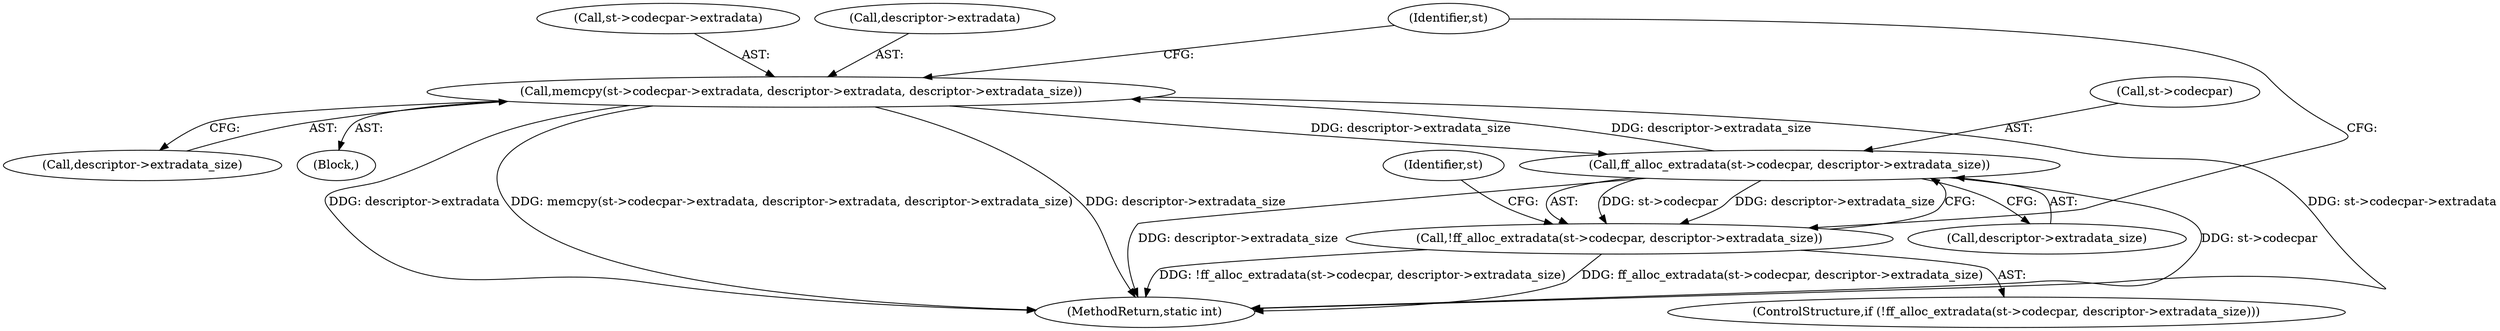 digraph "0_FFmpeg_bab0716c7f4793ec42e05a5aa7e80d82a0dd4e75@API" {
"1001911" [label="(Call,memcpy(st->codecpar->extradata, descriptor->extradata, descriptor->extradata_size))"];
"1001903" [label="(Call,ff_alloc_extradata(st->codecpar, descriptor->extradata_size))"];
"1001911" [label="(Call,memcpy(st->codecpar->extradata, descriptor->extradata, descriptor->extradata_size))"];
"1001902" [label="(Call,!ff_alloc_extradata(st->codecpar, descriptor->extradata_size))"];
"1001920" [label="(Call,descriptor->extradata_size)"];
"1001911" [label="(Call,memcpy(st->codecpar->extradata, descriptor->extradata, descriptor->extradata_size))"];
"1001914" [label="(Identifier,st)"];
"1001968" [label="(Identifier,st)"];
"1001903" [label="(Call,ff_alloc_extradata(st->codecpar, descriptor->extradata_size))"];
"1001910" [label="(Block,)"];
"1001901" [label="(ControlStructure,if (!ff_alloc_extradata(st->codecpar, descriptor->extradata_size)))"];
"1001902" [label="(Call,!ff_alloc_extradata(st->codecpar, descriptor->extradata_size))"];
"1001917" [label="(Call,descriptor->extradata)"];
"1001912" [label="(Call,st->codecpar->extradata)"];
"1001989" [label="(MethodReturn,static int)"];
"1001904" [label="(Call,st->codecpar)"];
"1001907" [label="(Call,descriptor->extradata_size)"];
"1001911" -> "1001910"  [label="AST: "];
"1001911" -> "1001920"  [label="CFG: "];
"1001912" -> "1001911"  [label="AST: "];
"1001917" -> "1001911"  [label="AST: "];
"1001920" -> "1001911"  [label="AST: "];
"1001968" -> "1001911"  [label="CFG: "];
"1001911" -> "1001989"  [label="DDG: memcpy(st->codecpar->extradata, descriptor->extradata, descriptor->extradata_size)"];
"1001911" -> "1001989"  [label="DDG: descriptor->extradata"];
"1001911" -> "1001989"  [label="DDG: descriptor->extradata_size"];
"1001911" -> "1001989"  [label="DDG: st->codecpar->extradata"];
"1001911" -> "1001903"  [label="DDG: descriptor->extradata_size"];
"1001903" -> "1001911"  [label="DDG: descriptor->extradata_size"];
"1001903" -> "1001902"  [label="AST: "];
"1001903" -> "1001907"  [label="CFG: "];
"1001904" -> "1001903"  [label="AST: "];
"1001907" -> "1001903"  [label="AST: "];
"1001902" -> "1001903"  [label="CFG: "];
"1001903" -> "1001989"  [label="DDG: descriptor->extradata_size"];
"1001903" -> "1001989"  [label="DDG: st->codecpar"];
"1001903" -> "1001902"  [label="DDG: st->codecpar"];
"1001903" -> "1001902"  [label="DDG: descriptor->extradata_size"];
"1001902" -> "1001901"  [label="AST: "];
"1001914" -> "1001902"  [label="CFG: "];
"1001968" -> "1001902"  [label="CFG: "];
"1001902" -> "1001989"  [label="DDG: !ff_alloc_extradata(st->codecpar, descriptor->extradata_size)"];
"1001902" -> "1001989"  [label="DDG: ff_alloc_extradata(st->codecpar, descriptor->extradata_size)"];
}
